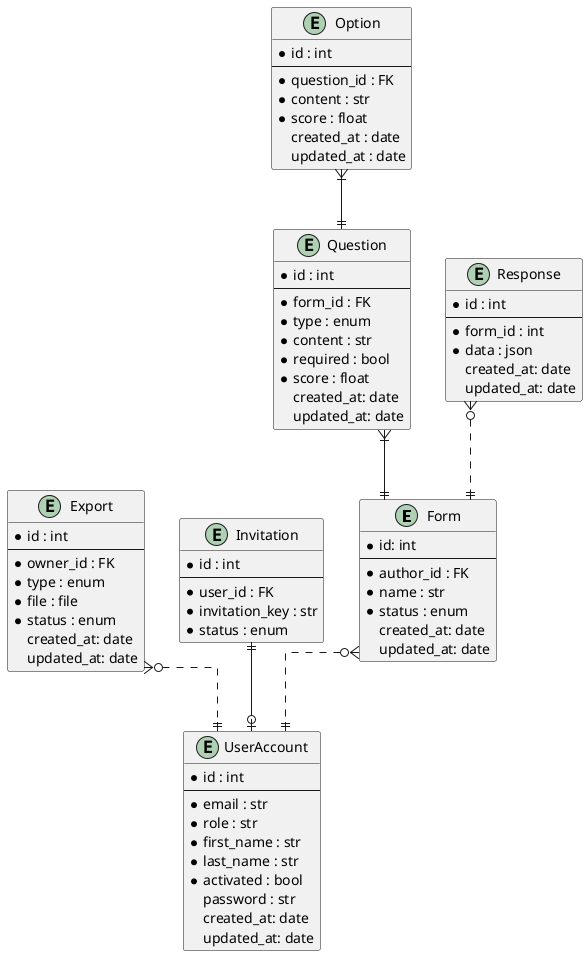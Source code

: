@startuml
skinparam linetype ortho

entity "Form" as form {
	*id: int
	--
	*author_id : FK
	*name : str
	' Status: activo o inactivo.
	*status : enum
	created_at: date
	updated_at: date
}

entity "UserAccount" as user {
	*id : int
	--
	*email : str
	' Rol: maestro o administrador.
	*role : str
	*first_name : str
	*last_name : str
	*activated : bool
	password : str
	created_at: date
	updated_at: date
}

entity "Question" as question {
	*id : int
	--
	*form_id : FK
	*type : enum
	*content : str
	*required : bool
	*score : float
	created_at: date
	updated_at: date
}

entity "Option" as option {
	*id : int
	--
	*question_id : FK
	*content : str
	*score : float
	created_at : date
	updated_at : date
}

entity "Response" as response {
	*id : int
	--
	*form_id : int
	*data : json
	created_at: date
	updated_at: date
}

entity "Export" as export {
	*id : int
	--
	*owner_id : FK
	*type : enum
	*file : file
	' Status: en progreso, pendiente, listo, error.
	*status : enum
	created_at: date
	updated_at: date
}

entity "Invitation" as invitation {
	*id : int
	--
	*user_id : FK
	*invitation_key : str
	' Status: usado o pendiente.
	*status : enum
}

response }o..|| form
question }|--|| form
option }|--|| question
form }o..|| user
export }o..|| user
invitation  ||--o| user
@enduml
